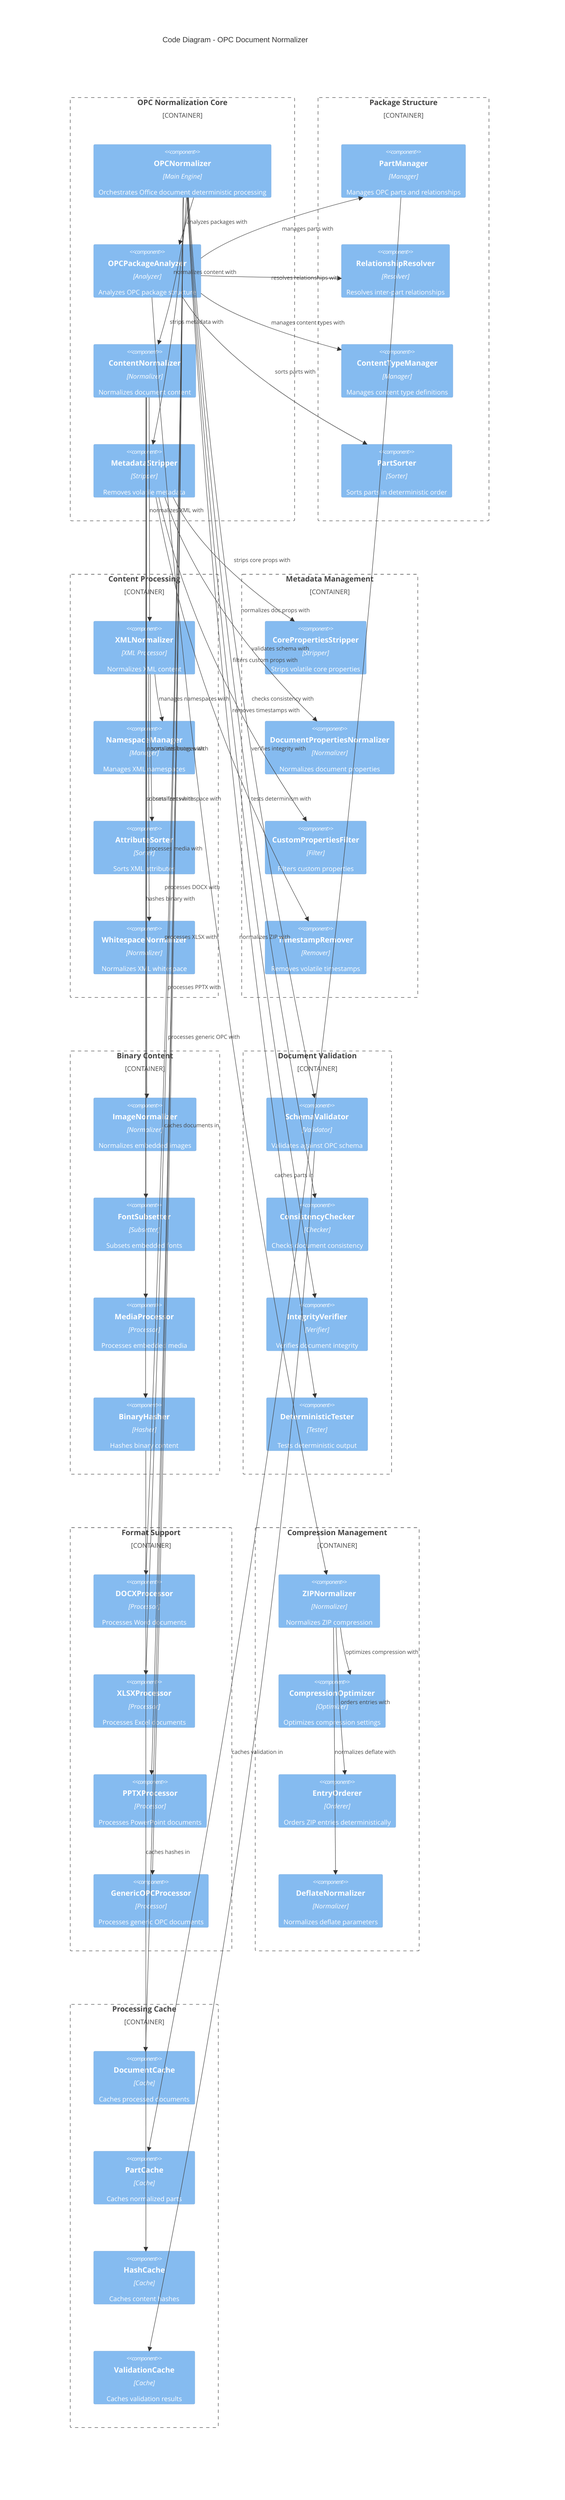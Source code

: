 C4Component
    title Code Diagram - OPC Document Normalizer
    
    Container_Boundary(opc, "OPC Normalization Core") {
        Component(opcNormalizer, "OPCNormalizer", "Main Engine", "Orchestrates Office document deterministic processing")
        Component(packageAnalyzer, "OPCPackageAnalyzer", "Analyzer", "Analyzes OPC package structure")
        Component(contentNormalizer, "ContentNormalizer", "Normalizer", "Normalizes document content")
        Component(metadataStripper, "MetadataStripper", "Stripper", "Removes volatile metadata")
    }
    
    Container_Boundary(structure, "Package Structure") {
        Component(partManager, "PartManager", "Manager", "Manages OPC parts and relationships")
        Component(relationshipResolver, "RelationshipResolver", "Resolver", "Resolves inter-part relationships")
        Component(contentTypeManager, "ContentTypeManager", "Manager", "Manages content type definitions")
        Component(partSorter, "PartSorter", "Sorter", "Sorts parts in deterministic order")
    }
    
    Container_Boundary(content, "Content Processing") {
        Component(xmlNormalizer, "XMLNormalizer", "XML Processor", "Normalizes XML content")
        Component(namespaceManager, "NamespaceManager", "Manager", "Manages XML namespaces")
        Component(attributeSorter, "AttributeSorter", "Sorter", "Sorts XML attributes")
        Component(whitespaceNormalizer, "WhitespaceNormalizer", "Normalizer", "Normalizes XML whitespace")
    }
    
    Container_Boundary(metadata, "Metadata Management") {
        Component(corePropsStripper, "CorePropertiesStripper", "Stripper", "Strips volatile core properties")
        Component(docPropsNormalizer, "DocumentPropertiesNormalizer", "Normalizer", "Normalizes document properties")
        Component(customPropsFilter, "CustomPropertiesFilter", "Filter", "Filters custom properties")
        Component(timestampRemover, "TimestampRemover", "Remover", "Removes volatile timestamps")
    }
    
    Container_Boundary(binary, "Binary Content") {
        Component(imageNormalizer, "ImageNormalizer", "Normalizer", "Normalizes embedded images")
        Component(fontSubsetter, "FontSubsetter", "Subsetter", "Subsets embedded fonts")
        Component(mediaProcessor, "MediaProcessor", "Processor", "Processes embedded media")
        Component(binaryHasher, "BinaryHasher", "Hasher", "Hashes binary content")
    }
    
    Container_Boundary(validation, "Document Validation") {
        Component(schemaValidator, "SchemaValidator", "Validator", "Validates against OPC schema")
        Component(consistencyChecker, "ConsistencyChecker", "Checker", "Checks document consistency")
        Component(integrityVerifier, "IntegrityVerifier", "Verifier", "Verifies document integrity")
        Component(deterministicTester, "DeterministicTester", "Tester", "Tests deterministic output")
    }
    
    Container_Boundary(formats, "Format Support") {
        Component(docxProcessor, "DOCXProcessor", "Processor", "Processes Word documents")
        Component(xlsxProcessor, "XLSXProcessor", "Processor", "Processes Excel documents")
        Component(pptxProcessor, "PPTXProcessor", "Processor", "Processes PowerPoint documents")
        Component(genericOpcProcessor, "GenericOPCProcessor", "Processor", "Processes generic OPC documents")
    }
    
    Container_Boundary(compression, "Compression Management") {
        Component(zipNormalizer, "ZIPNormalizer", "Normalizer", "Normalizes ZIP compression")
        Component(compressionOptimizer, "CompressionOptimizer", "Optimizer", "Optimizes compression settings")
        Component(entryOrderer, "EntryOrderer", "Orderer", "Orders ZIP entries deterministically")
        Component(deflateNormalizer, "DeflateNormalizer", "Normalizer", "Normalizes deflate parameters")
    }
    
    Container_Boundary(caching, "Processing Cache") {
        Component(documentCache, "DocumentCache", "Cache", "Caches processed documents")
        Component(partCache, "PartCache", "Cache", "Caches normalized parts")
        Component(hashCache, "HashCache", "Cache", "Caches content hashes")
        Component(validationCache, "ValidationCache", "Cache", "Caches validation results")
    }
    
    Rel(opcNormalizer, packageAnalyzer, "analyzes packages with")
    Rel(opcNormalizer, contentNormalizer, "normalizes content with")
    Rel(opcNormalizer, metadataStripper, "strips metadata with")
    
    Rel(packageAnalyzer, partManager, "manages parts with")
    Rel(packageAnalyzer, relationshipResolver, "resolves relationships with")
    Rel(packageAnalyzer, contentTypeManager, "manages content types with")
    Rel(packageAnalyzer, partSorter, "sorts parts with")
    
    Rel(contentNormalizer, xmlNormalizer, "normalizes XML with")
    Rel(xmlNormalizer, namespaceManager, "manages namespaces with")
    Rel(xmlNormalizer, attributeSorter, "sorts attributes with")
    Rel(xmlNormalizer, whitespaceNormalizer, "normalizes whitespace with")
    
    Rel(metadataStripper, corePropsStripper, "strips core props with")
    Rel(metadataStripper, docPropsNormalizer, "normalizes doc props with")
    Rel(metadataStripper, customPropsFilter, "filters custom props with")
    Rel(metadataStripper, timestampRemover, "removes timestamps with")
    
    Rel(contentNormalizer, imageNormalizer, "normalizes images with")
    Rel(contentNormalizer, fontSubsetter, "subsets fonts with")
    Rel(contentNormalizer, mediaProcessor, "processes media with")
    Rel(contentNormalizer, binaryHasher, "hashes binary with")
    
    Rel(opcNormalizer, schemaValidator, "validates schema with")
    Rel(opcNormalizer, consistencyChecker, "checks consistency with")
    Rel(opcNormalizer, integrityVerifier, "verifies integrity with")
    Rel(opcNormalizer, deterministicTester, "tests determinism with")
    
    Rel(opcNormalizer, docxProcessor, "processes DOCX with")
    Rel(opcNormalizer, xlsxProcessor, "processes XLSX with")
    Rel(opcNormalizer, pptxProcessor, "processes PPTX with")
    Rel(opcNormalizer, genericOpcProcessor, "processes generic OPC with")
    
    Rel(packageAnalyzer, zipNormalizer, "normalizes ZIP with")
    Rel(zipNormalizer, compressionOptimizer, "optimizes compression with")
    Rel(zipNormalizer, entryOrderer, "orders entries with")
    Rel(zipNormalizer, deflateNormalizer, "normalizes deflate with")
    
    Rel(opcNormalizer, documentCache, "caches documents in")
    Rel(partManager, partCache, "caches parts in")
    Rel(binaryHasher, hashCache, "caches hashes in")
    Rel(schemaValidator, validationCache, "caches validation in")
    
    UpdateLayoutConfig($c4ShapeInRow="4", $c4BoundaryInRow="2")
